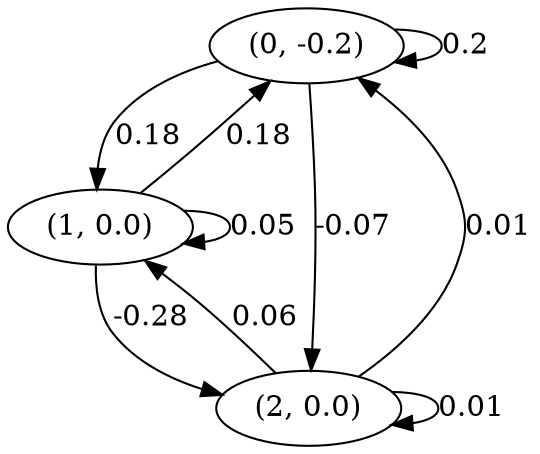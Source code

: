 digraph {
    0 [ label = "(0, -0.2)" ]
    1 [ label = "(1, 0.0)" ]
    2 [ label = "(2, 0.0)" ]
    0 -> 0 [ label = "0.2" ]
    1 -> 1 [ label = "0.05" ]
    2 -> 2 [ label = "0.01" ]
    1 -> 0 [ label = "0.18" ]
    2 -> 0 [ label = "0.01" ]
    0 -> 1 [ label = "0.18" ]
    2 -> 1 [ label = "0.06" ]
    0 -> 2 [ label = "-0.07" ]
    1 -> 2 [ label = "-0.28" ]
}

